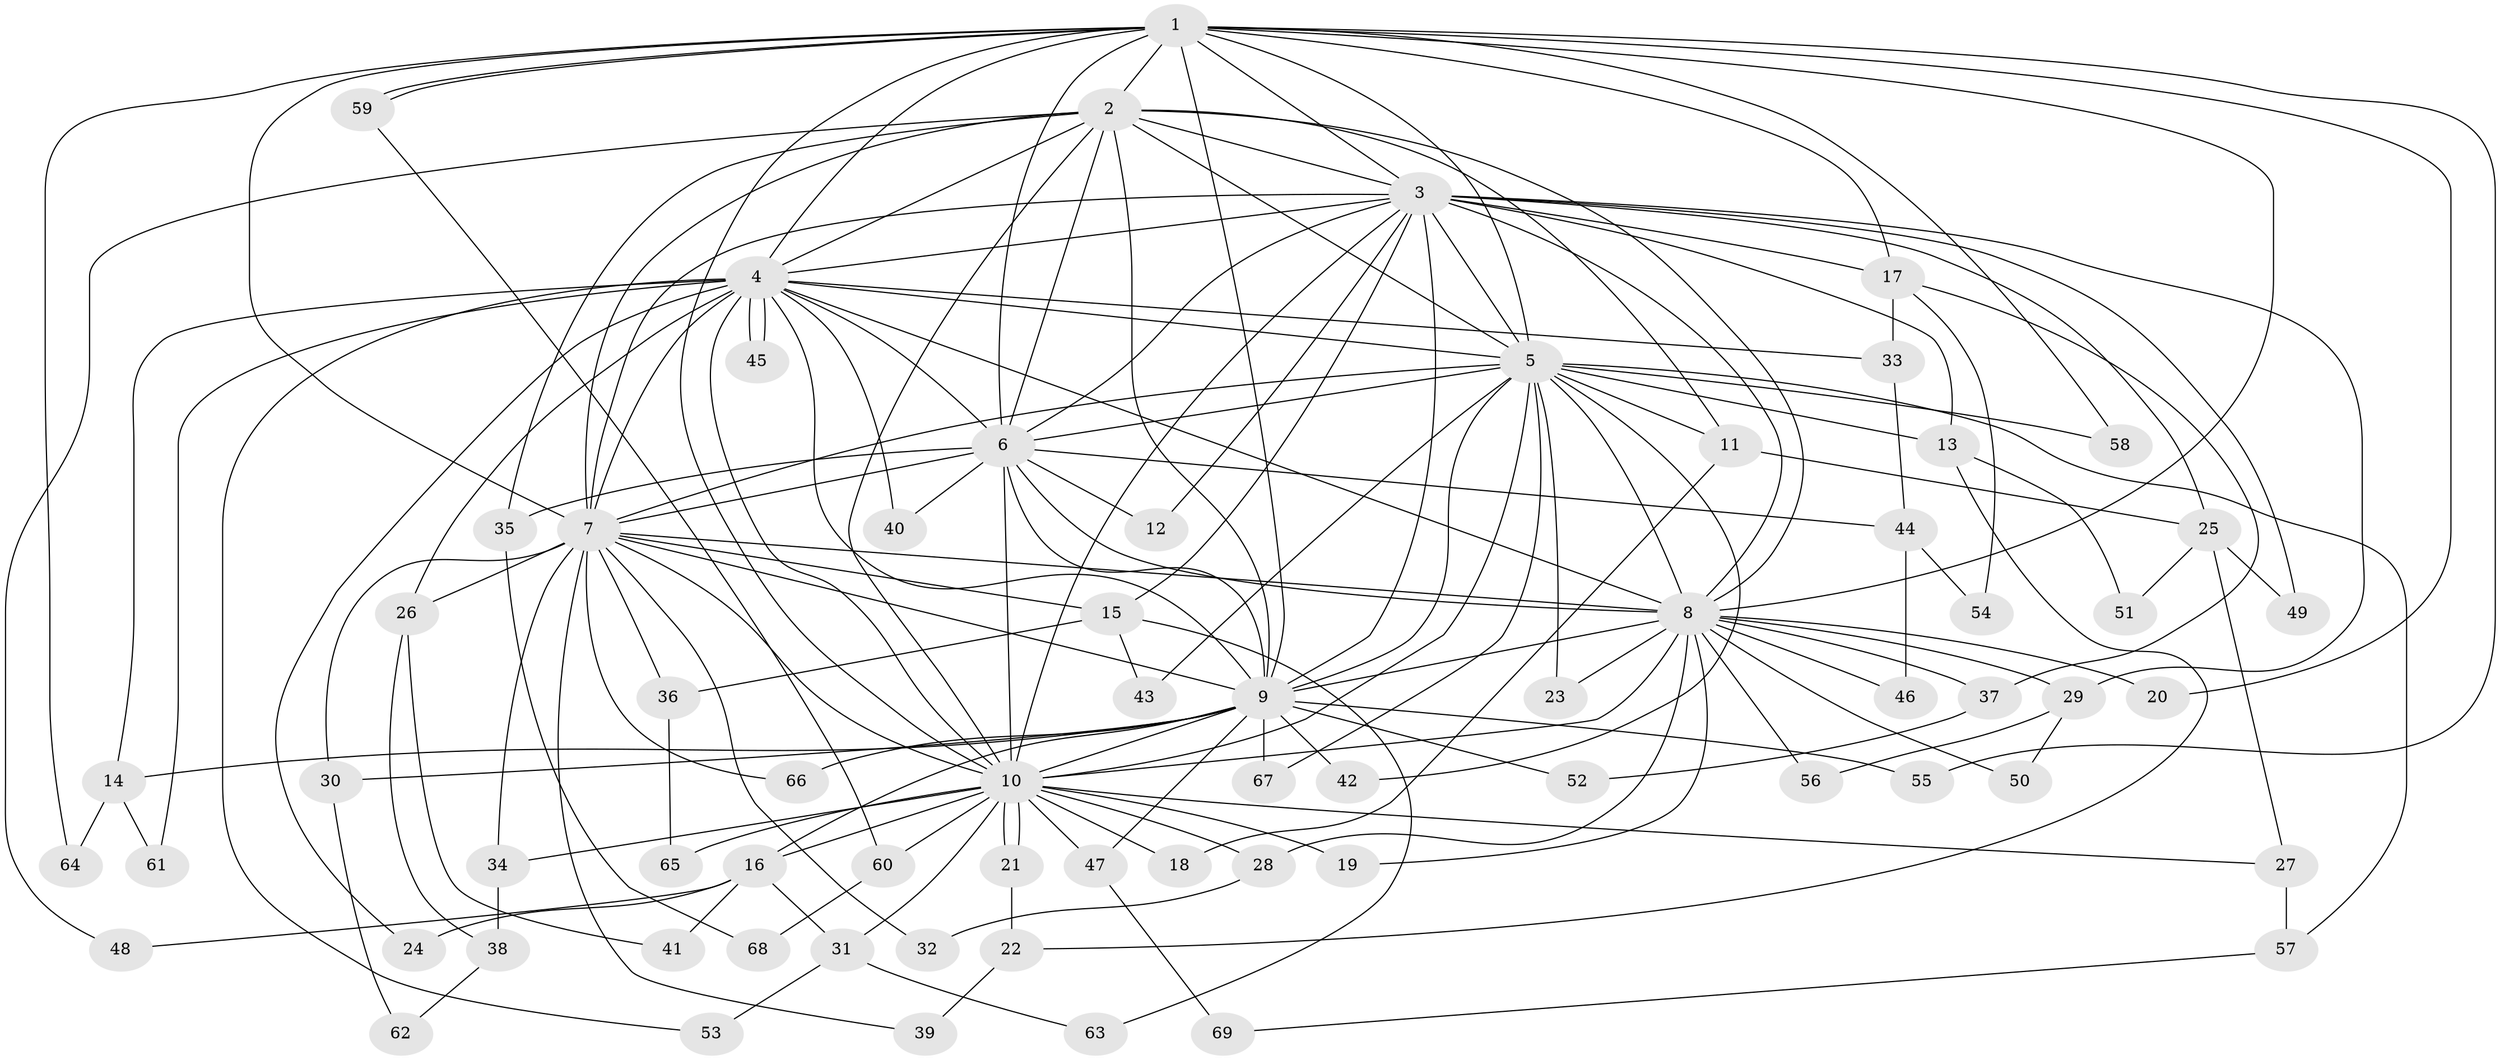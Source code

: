 // coarse degree distribution, {7: 0.029411764705882353, 2: 0.5, 3: 0.058823529411764705, 1: 0.23529411764705882, 19: 0.058823529411764705, 4: 0.08823529411764706, 5: 0.029411764705882353}
// Generated by graph-tools (version 1.1) at 2025/47/03/04/25 21:47:39]
// undirected, 69 vertices, 163 edges
graph export_dot {
graph [start="1"]
  node [color=gray90,style=filled];
  1;
  2;
  3;
  4;
  5;
  6;
  7;
  8;
  9;
  10;
  11;
  12;
  13;
  14;
  15;
  16;
  17;
  18;
  19;
  20;
  21;
  22;
  23;
  24;
  25;
  26;
  27;
  28;
  29;
  30;
  31;
  32;
  33;
  34;
  35;
  36;
  37;
  38;
  39;
  40;
  41;
  42;
  43;
  44;
  45;
  46;
  47;
  48;
  49;
  50;
  51;
  52;
  53;
  54;
  55;
  56;
  57;
  58;
  59;
  60;
  61;
  62;
  63;
  64;
  65;
  66;
  67;
  68;
  69;
  1 -- 2;
  1 -- 3;
  1 -- 4;
  1 -- 5;
  1 -- 6;
  1 -- 7;
  1 -- 8;
  1 -- 9;
  1 -- 10;
  1 -- 17;
  1 -- 20;
  1 -- 55;
  1 -- 58;
  1 -- 59;
  1 -- 59;
  1 -- 64;
  2 -- 3;
  2 -- 4;
  2 -- 5;
  2 -- 6;
  2 -- 7;
  2 -- 8;
  2 -- 9;
  2 -- 10;
  2 -- 11;
  2 -- 35;
  2 -- 48;
  3 -- 4;
  3 -- 5;
  3 -- 6;
  3 -- 7;
  3 -- 8;
  3 -- 9;
  3 -- 10;
  3 -- 12;
  3 -- 13;
  3 -- 15;
  3 -- 17;
  3 -- 25;
  3 -- 29;
  3 -- 49;
  4 -- 5;
  4 -- 6;
  4 -- 7;
  4 -- 8;
  4 -- 9;
  4 -- 10;
  4 -- 14;
  4 -- 24;
  4 -- 26;
  4 -- 33;
  4 -- 40;
  4 -- 45;
  4 -- 45;
  4 -- 53;
  4 -- 61;
  5 -- 6;
  5 -- 7;
  5 -- 8;
  5 -- 9;
  5 -- 10;
  5 -- 11;
  5 -- 13;
  5 -- 23;
  5 -- 42;
  5 -- 43;
  5 -- 57;
  5 -- 58;
  5 -- 67;
  6 -- 7;
  6 -- 8;
  6 -- 9;
  6 -- 10;
  6 -- 12;
  6 -- 35;
  6 -- 40;
  6 -- 44;
  7 -- 8;
  7 -- 9;
  7 -- 10;
  7 -- 15;
  7 -- 26;
  7 -- 30;
  7 -- 32;
  7 -- 34;
  7 -- 36;
  7 -- 39;
  7 -- 66;
  8 -- 9;
  8 -- 10;
  8 -- 19;
  8 -- 20;
  8 -- 23;
  8 -- 28;
  8 -- 29;
  8 -- 37;
  8 -- 46;
  8 -- 50;
  8 -- 56;
  9 -- 10;
  9 -- 14;
  9 -- 16;
  9 -- 30;
  9 -- 42;
  9 -- 47;
  9 -- 52;
  9 -- 55;
  9 -- 66;
  9 -- 67;
  10 -- 16;
  10 -- 18;
  10 -- 19;
  10 -- 21;
  10 -- 21;
  10 -- 27;
  10 -- 28;
  10 -- 31;
  10 -- 34;
  10 -- 47;
  10 -- 60;
  10 -- 65;
  11 -- 18;
  11 -- 25;
  13 -- 22;
  13 -- 51;
  14 -- 61;
  14 -- 64;
  15 -- 36;
  15 -- 43;
  15 -- 63;
  16 -- 24;
  16 -- 31;
  16 -- 41;
  16 -- 48;
  17 -- 33;
  17 -- 37;
  17 -- 54;
  21 -- 22;
  22 -- 39;
  25 -- 27;
  25 -- 49;
  25 -- 51;
  26 -- 38;
  26 -- 41;
  27 -- 57;
  28 -- 32;
  29 -- 50;
  29 -- 56;
  30 -- 62;
  31 -- 53;
  31 -- 63;
  33 -- 44;
  34 -- 38;
  35 -- 68;
  36 -- 65;
  37 -- 52;
  38 -- 62;
  44 -- 46;
  44 -- 54;
  47 -- 69;
  57 -- 69;
  59 -- 60;
  60 -- 68;
}
